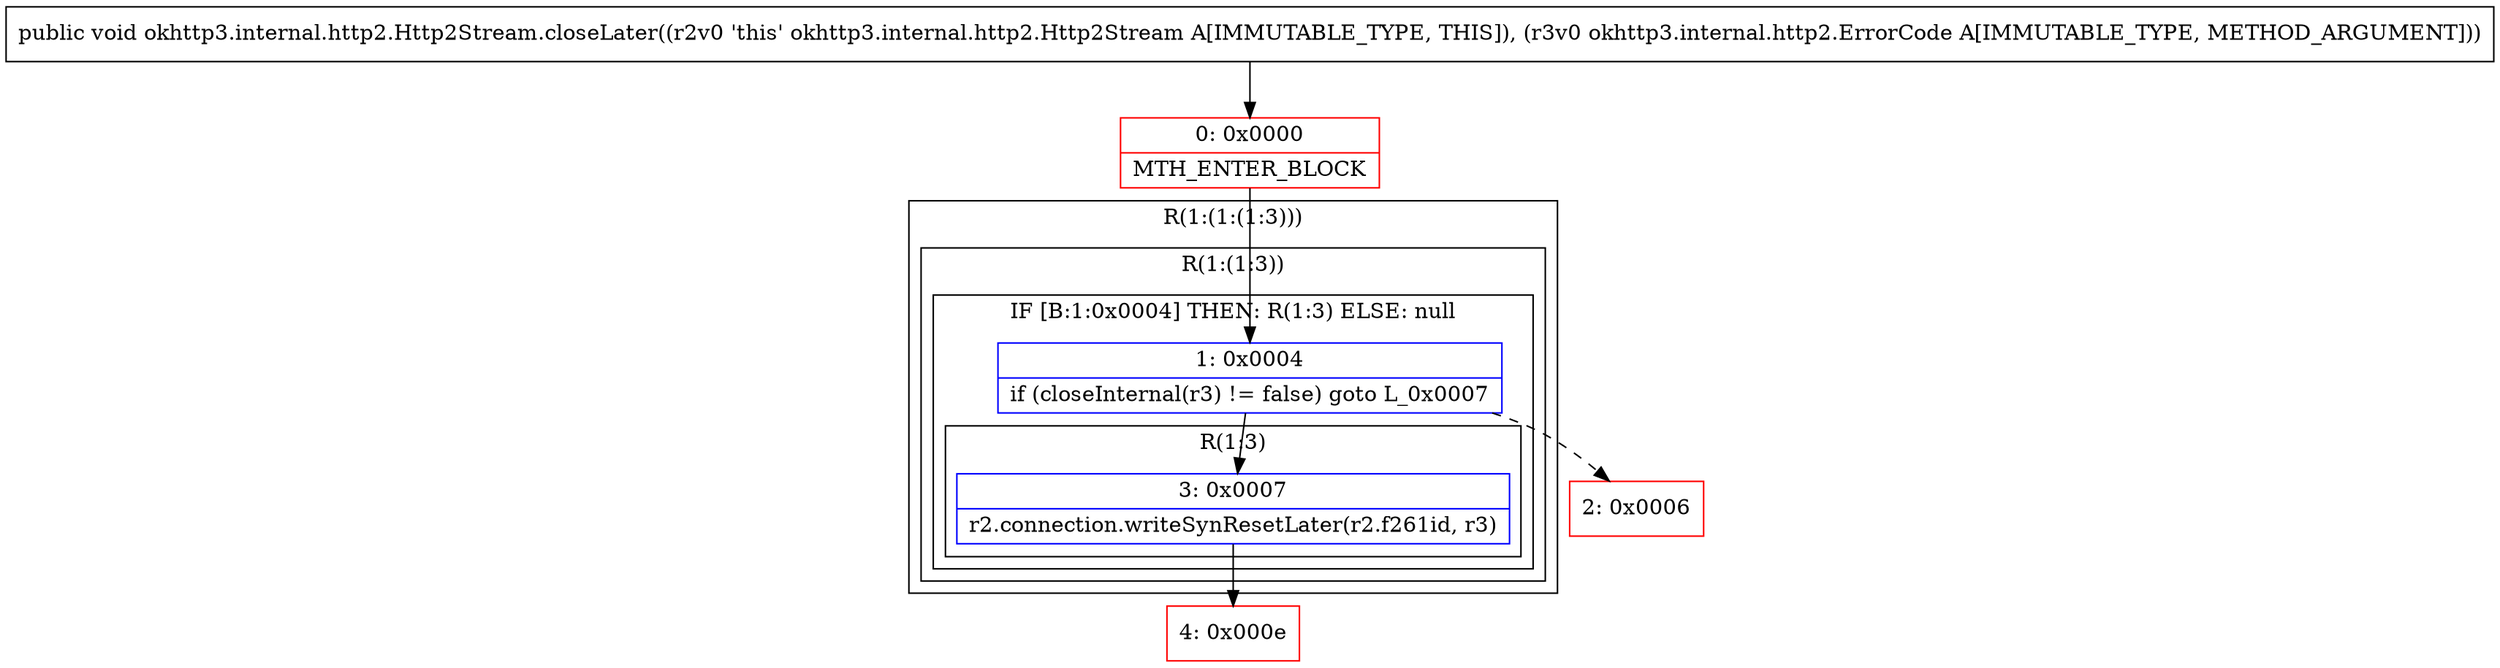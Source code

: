 digraph "CFG forokhttp3.internal.http2.Http2Stream.closeLater(Lokhttp3\/internal\/http2\/ErrorCode;)V" {
subgraph cluster_Region_716343005 {
label = "R(1:(1:(1:3)))";
node [shape=record,color=blue];
subgraph cluster_Region_1919807125 {
label = "R(1:(1:3))";
node [shape=record,color=blue];
subgraph cluster_IfRegion_14360644 {
label = "IF [B:1:0x0004] THEN: R(1:3) ELSE: null";
node [shape=record,color=blue];
Node_1 [shape=record,label="{1\:\ 0x0004|if (closeInternal(r3) != false) goto L_0x0007\l}"];
subgraph cluster_Region_329301324 {
label = "R(1:3)";
node [shape=record,color=blue];
Node_3 [shape=record,label="{3\:\ 0x0007|r2.connection.writeSynResetLater(r2.f261id, r3)\l}"];
}
}
}
}
Node_0 [shape=record,color=red,label="{0\:\ 0x0000|MTH_ENTER_BLOCK\l}"];
Node_2 [shape=record,color=red,label="{2\:\ 0x0006}"];
Node_4 [shape=record,color=red,label="{4\:\ 0x000e}"];
MethodNode[shape=record,label="{public void okhttp3.internal.http2.Http2Stream.closeLater((r2v0 'this' okhttp3.internal.http2.Http2Stream A[IMMUTABLE_TYPE, THIS]), (r3v0 okhttp3.internal.http2.ErrorCode A[IMMUTABLE_TYPE, METHOD_ARGUMENT])) }"];
MethodNode -> Node_0;
Node_1 -> Node_2[style=dashed];
Node_1 -> Node_3;
Node_3 -> Node_4;
Node_0 -> Node_1;
}

